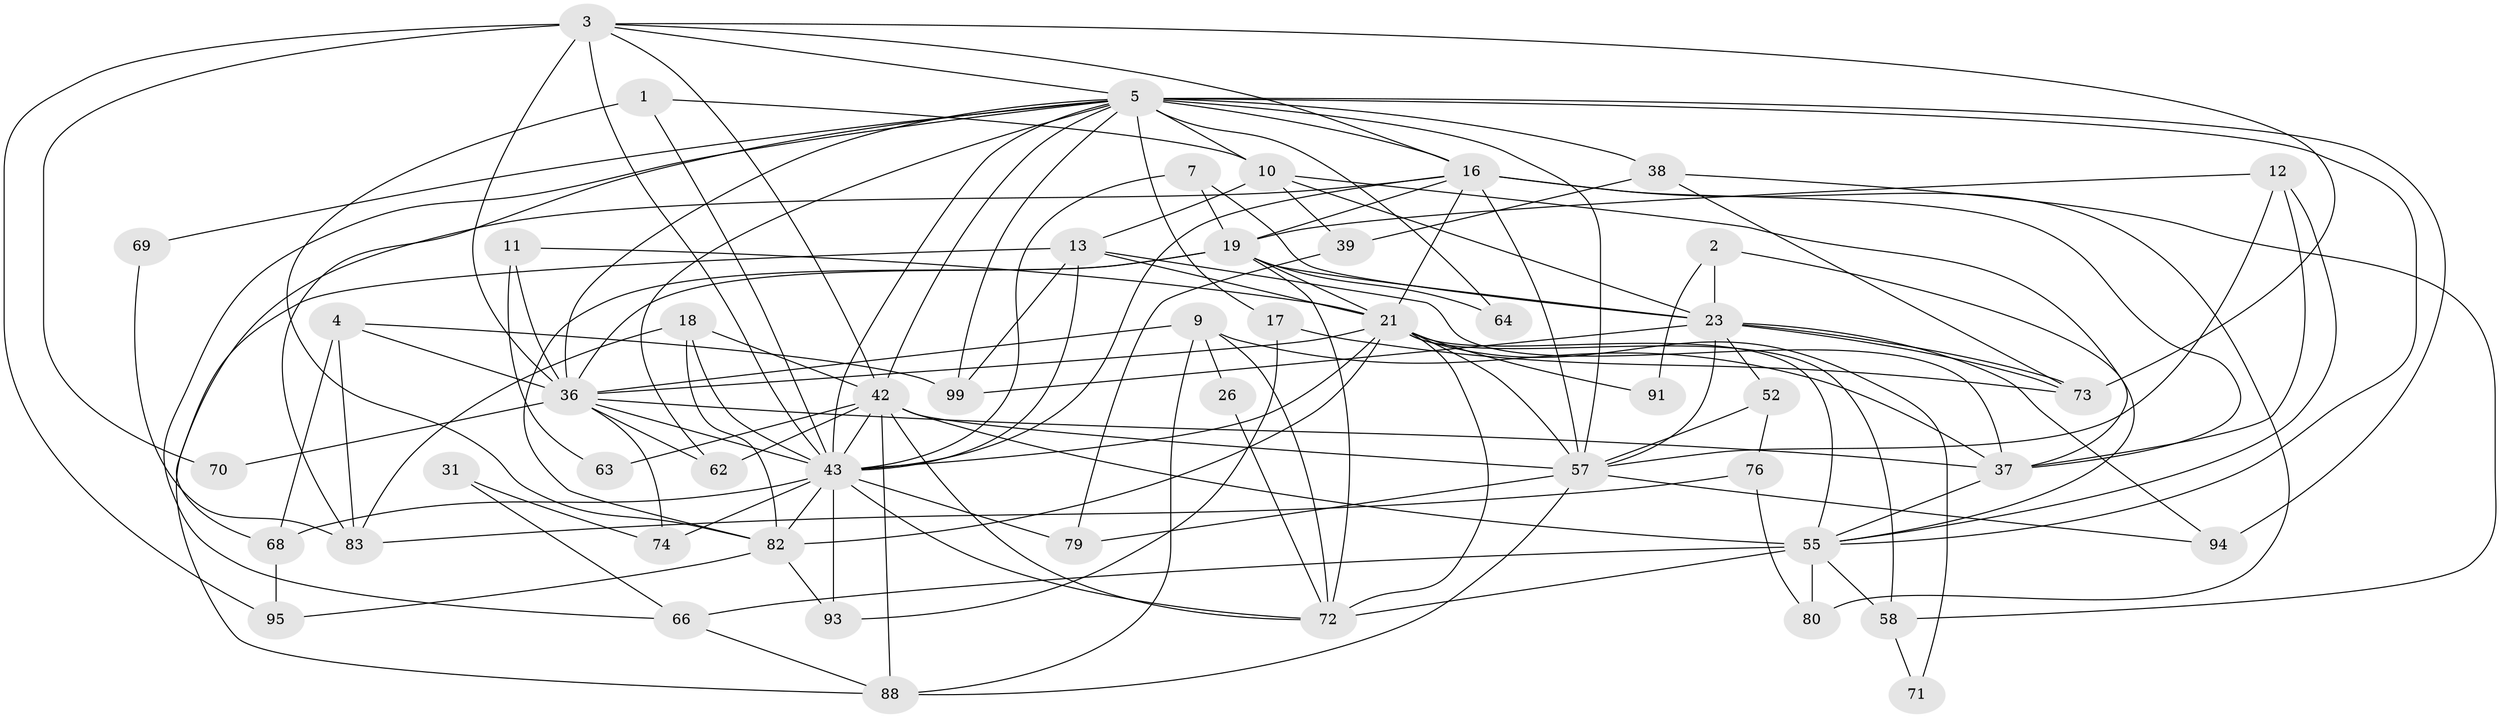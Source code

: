// original degree distribution, {3: 0.3137254901960784, 6: 0.12745098039215685, 5: 0.14705882352941177, 7: 0.049019607843137254, 2: 0.13725490196078433, 4: 0.21568627450980393, 8: 0.00980392156862745}
// Generated by graph-tools (version 1.1) at 2025/18/03/04/25 18:18:45]
// undirected, 51 vertices, 135 edges
graph export_dot {
graph [start="1"]
  node [color=gray90,style=filled];
  1 [super="+15"];
  2;
  3 [super="+32+8"];
  4 [super="+35"];
  5 [super="+6+34"];
  7 [super="+14"];
  9 [super="+30+65"];
  10 [super="+29"];
  11;
  12;
  13 [super="+51+22"];
  16 [super="+27+33+56"];
  17;
  18 [super="+20"];
  19 [super="+40"];
  21 [super="+28+24+48"];
  23 [super="+25"];
  26;
  31;
  36 [super="+44"];
  37 [super="+47"];
  38;
  39;
  42 [super="+96+81+59"];
  43 [super="+60+84+53"];
  52;
  55 [super="+61"];
  57 [super="+78+92"];
  58;
  62;
  63;
  64;
  66;
  68;
  69;
  70;
  71;
  72 [super="+85"];
  73;
  74;
  76;
  79;
  80 [super="+86"];
  82;
  83;
  88;
  91;
  93;
  94;
  95;
  99;
  1 -- 82;
  1 -- 43 [weight=2];
  1 -- 10;
  2 -- 23;
  2 -- 91;
  2 -- 55;
  3 -- 73;
  3 -- 42;
  3 -- 43 [weight=2];
  3 -- 95;
  3 -- 16;
  3 -- 5;
  3 -- 36;
  3 -- 70;
  4 -- 83;
  4 -- 68;
  4 -- 99;
  4 -- 36;
  5 -- 64;
  5 -- 83;
  5 -- 10 [weight=2];
  5 -- 16;
  5 -- 99;
  5 -- 38 [weight=2];
  5 -- 62;
  5 -- 57;
  5 -- 66;
  5 -- 36;
  5 -- 69;
  5 -- 42;
  5 -- 17;
  5 -- 55;
  5 -- 94;
  5 -- 43;
  7 -- 19;
  7 -- 23;
  7 -- 43 [weight=2];
  9 -- 36 [weight=2];
  9 -- 37;
  9 -- 26;
  9 -- 88;
  9 -- 72;
  10 -- 39;
  10 -- 37;
  10 -- 13;
  10 -- 23;
  11 -- 21;
  11 -- 63;
  11 -- 36;
  12 -- 19;
  12 -- 37;
  12 -- 57;
  12 -- 55;
  13 -- 88;
  13 -- 99;
  13 -- 43 [weight=2];
  13 -- 37;
  13 -- 21;
  16 -- 80;
  16 -- 68;
  16 -- 21;
  16 -- 37;
  16 -- 43;
  16 -- 57;
  16 -- 19;
  17 -- 73;
  17 -- 93;
  18 -- 43 [weight=3];
  18 -- 82;
  18 -- 83;
  18 -- 42 [weight=2];
  19 -- 64;
  19 -- 82;
  19 -- 36;
  19 -- 72;
  19 -- 23;
  19 -- 21;
  21 -- 57 [weight=2];
  21 -- 71;
  21 -- 36;
  21 -- 72;
  21 -- 43 [weight=2];
  21 -- 82;
  21 -- 58;
  21 -- 55;
  21 -- 91;
  23 -- 73;
  23 -- 73;
  23 -- 94;
  23 -- 99;
  23 -- 52;
  23 -- 57;
  26 -- 72;
  31 -- 66;
  31 -- 74;
  36 -- 37;
  36 -- 70;
  36 -- 74;
  36 -- 62;
  36 -- 43 [weight=2];
  37 -- 55;
  38 -- 73;
  38 -- 39;
  38 -- 58;
  39 -- 79;
  42 -- 55 [weight=2];
  42 -- 63;
  42 -- 88;
  42 -- 62;
  42 -- 57;
  42 -- 43;
  42 -- 72;
  43 -- 79;
  43 -- 68;
  43 -- 93;
  43 -- 82;
  43 -- 74;
  43 -- 72;
  52 -- 76;
  52 -- 57 [weight=2];
  55 -- 80 [weight=2];
  55 -- 66;
  55 -- 72;
  55 -- 58;
  57 -- 79;
  57 -- 88;
  57 -- 94;
  58 -- 71;
  66 -- 88;
  68 -- 95;
  69 -- 83;
  76 -- 83;
  76 -- 80;
  82 -- 93;
  82 -- 95;
}
